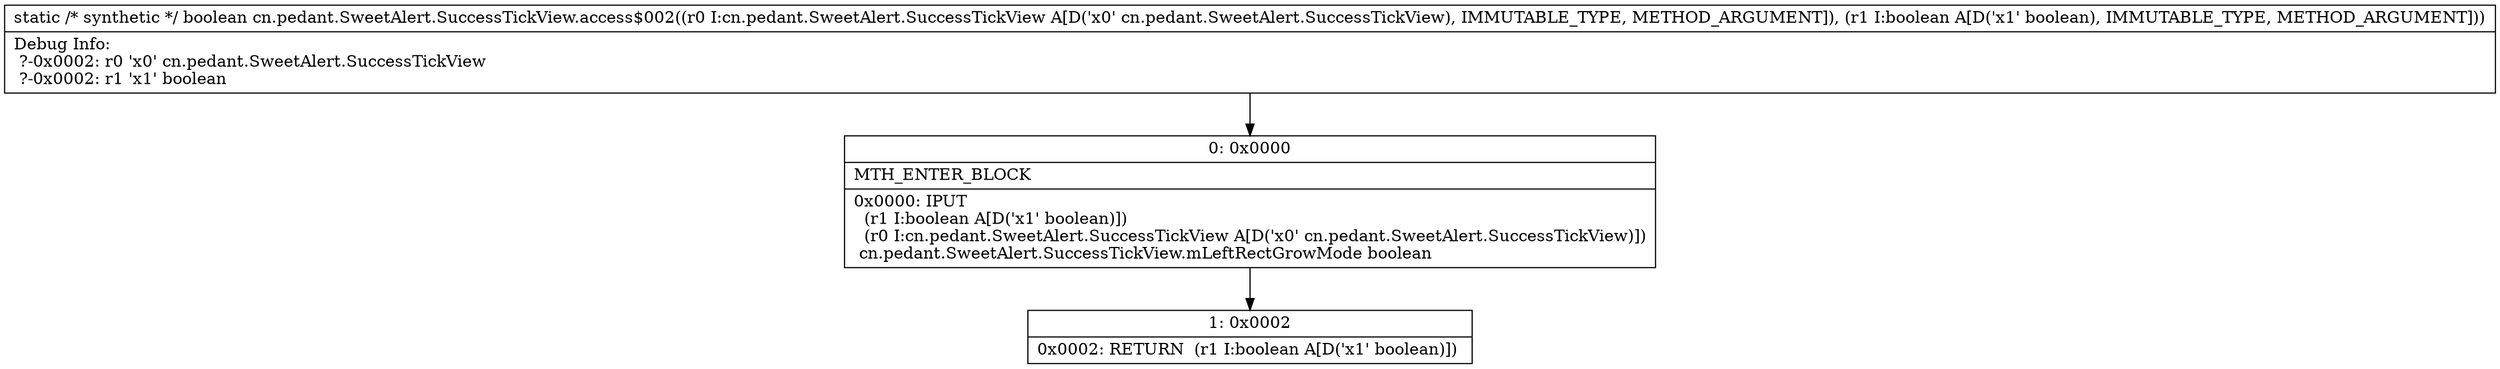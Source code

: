 digraph "CFG forcn.pedant.SweetAlert.SuccessTickView.access$002(Lcn\/pedant\/SweetAlert\/SuccessTickView;Z)Z" {
Node_0 [shape=record,label="{0\:\ 0x0000|MTH_ENTER_BLOCK\l|0x0000: IPUT  \l  (r1 I:boolean A[D('x1' boolean)])\l  (r0 I:cn.pedant.SweetAlert.SuccessTickView A[D('x0' cn.pedant.SweetAlert.SuccessTickView)])\l cn.pedant.SweetAlert.SuccessTickView.mLeftRectGrowMode boolean \l}"];
Node_1 [shape=record,label="{1\:\ 0x0002|0x0002: RETURN  (r1 I:boolean A[D('x1' boolean)]) \l}"];
MethodNode[shape=record,label="{static \/* synthetic *\/ boolean cn.pedant.SweetAlert.SuccessTickView.access$002((r0 I:cn.pedant.SweetAlert.SuccessTickView A[D('x0' cn.pedant.SweetAlert.SuccessTickView), IMMUTABLE_TYPE, METHOD_ARGUMENT]), (r1 I:boolean A[D('x1' boolean), IMMUTABLE_TYPE, METHOD_ARGUMENT]))  | Debug Info:\l  ?\-0x0002: r0 'x0' cn.pedant.SweetAlert.SuccessTickView\l  ?\-0x0002: r1 'x1' boolean\l}"];
MethodNode -> Node_0;
Node_0 -> Node_1;
}

